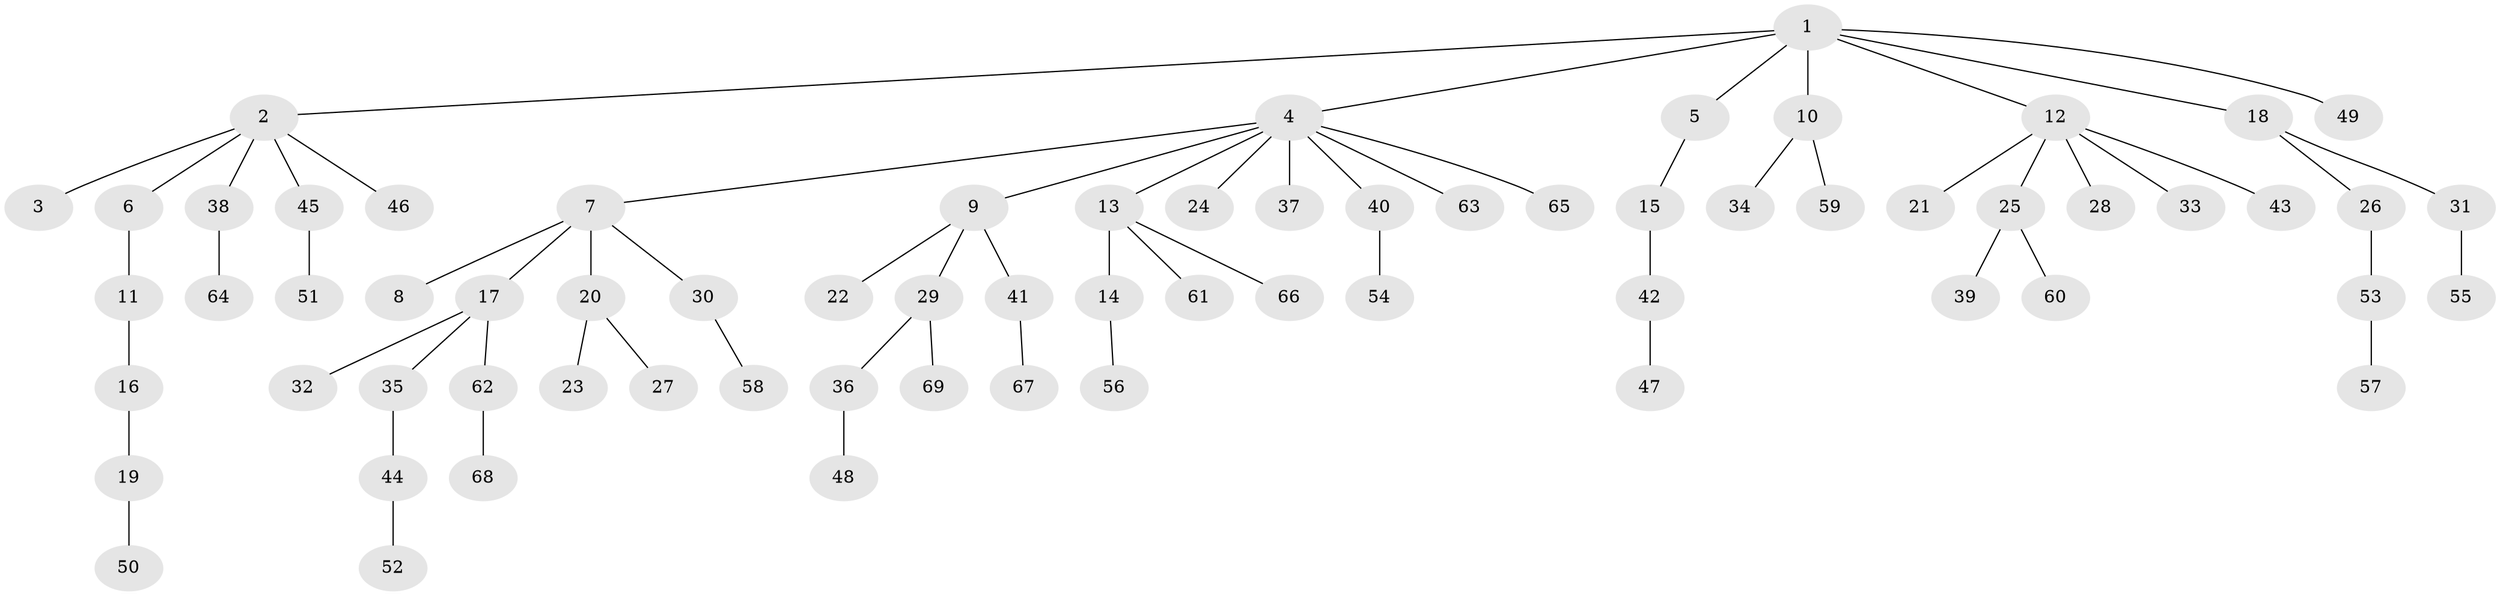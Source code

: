// coarse degree distribution, {1: 0.6190476190476191, 4: 0.047619047619047616, 2: 0.19047619047619047, 7: 0.047619047619047616, 5: 0.047619047619047616, 3: 0.047619047619047616}
// Generated by graph-tools (version 1.1) at 2025/37/03/04/25 23:37:19]
// undirected, 69 vertices, 68 edges
graph export_dot {
  node [color=gray90,style=filled];
  1;
  2;
  3;
  4;
  5;
  6;
  7;
  8;
  9;
  10;
  11;
  12;
  13;
  14;
  15;
  16;
  17;
  18;
  19;
  20;
  21;
  22;
  23;
  24;
  25;
  26;
  27;
  28;
  29;
  30;
  31;
  32;
  33;
  34;
  35;
  36;
  37;
  38;
  39;
  40;
  41;
  42;
  43;
  44;
  45;
  46;
  47;
  48;
  49;
  50;
  51;
  52;
  53;
  54;
  55;
  56;
  57;
  58;
  59;
  60;
  61;
  62;
  63;
  64;
  65;
  66;
  67;
  68;
  69;
  1 -- 2;
  1 -- 4;
  1 -- 5;
  1 -- 10;
  1 -- 12;
  1 -- 18;
  1 -- 49;
  2 -- 3;
  2 -- 6;
  2 -- 38;
  2 -- 45;
  2 -- 46;
  4 -- 7;
  4 -- 9;
  4 -- 13;
  4 -- 24;
  4 -- 37;
  4 -- 40;
  4 -- 63;
  4 -- 65;
  5 -- 15;
  6 -- 11;
  7 -- 8;
  7 -- 17;
  7 -- 20;
  7 -- 30;
  9 -- 22;
  9 -- 29;
  9 -- 41;
  10 -- 34;
  10 -- 59;
  11 -- 16;
  12 -- 21;
  12 -- 25;
  12 -- 28;
  12 -- 33;
  12 -- 43;
  13 -- 14;
  13 -- 61;
  13 -- 66;
  14 -- 56;
  15 -- 42;
  16 -- 19;
  17 -- 32;
  17 -- 35;
  17 -- 62;
  18 -- 26;
  18 -- 31;
  19 -- 50;
  20 -- 23;
  20 -- 27;
  25 -- 39;
  25 -- 60;
  26 -- 53;
  29 -- 36;
  29 -- 69;
  30 -- 58;
  31 -- 55;
  35 -- 44;
  36 -- 48;
  38 -- 64;
  40 -- 54;
  41 -- 67;
  42 -- 47;
  44 -- 52;
  45 -- 51;
  53 -- 57;
  62 -- 68;
}
